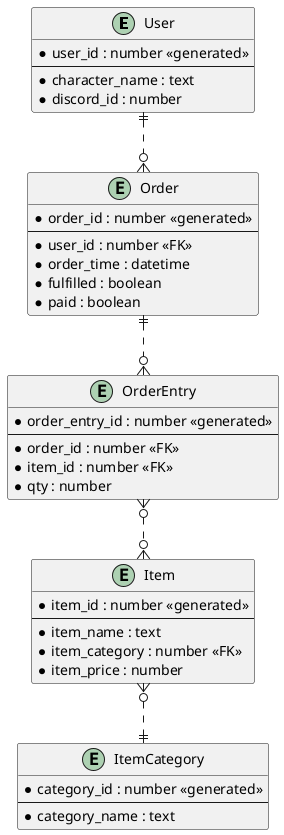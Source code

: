 @startuml
entity "User" as user {
    *user_id : number <<generated>>
    --
    *character_name : text
    *discord_id : number
}

entity "Order" as order {
    *order_id : number <<generated>>
    --
    *user_id : number <<FK>>
    *order_time : datetime
    *fulfilled : boolean
    *paid : boolean
}

entity "OrderEntry" as order_entry{
    *order_entry_id : number <<generated>>
    --
    *order_id : number <<FK>>
    *item_id : number <<FK>>
    *qty : number
}

entity "Item" as item {
    *item_id : number <<generated>>
    --
    *item_name : text
    *item_category : number <<FK>>
    *item_price : number
}

entity "ItemCategory" as item_category {
    *category_id : number <<generated>>
    --
    *category_name : text
}


user ||..o{ order
order ||..o{ order_entry
order_entry }o..o{ item
item }o..|| item_category

@enduml